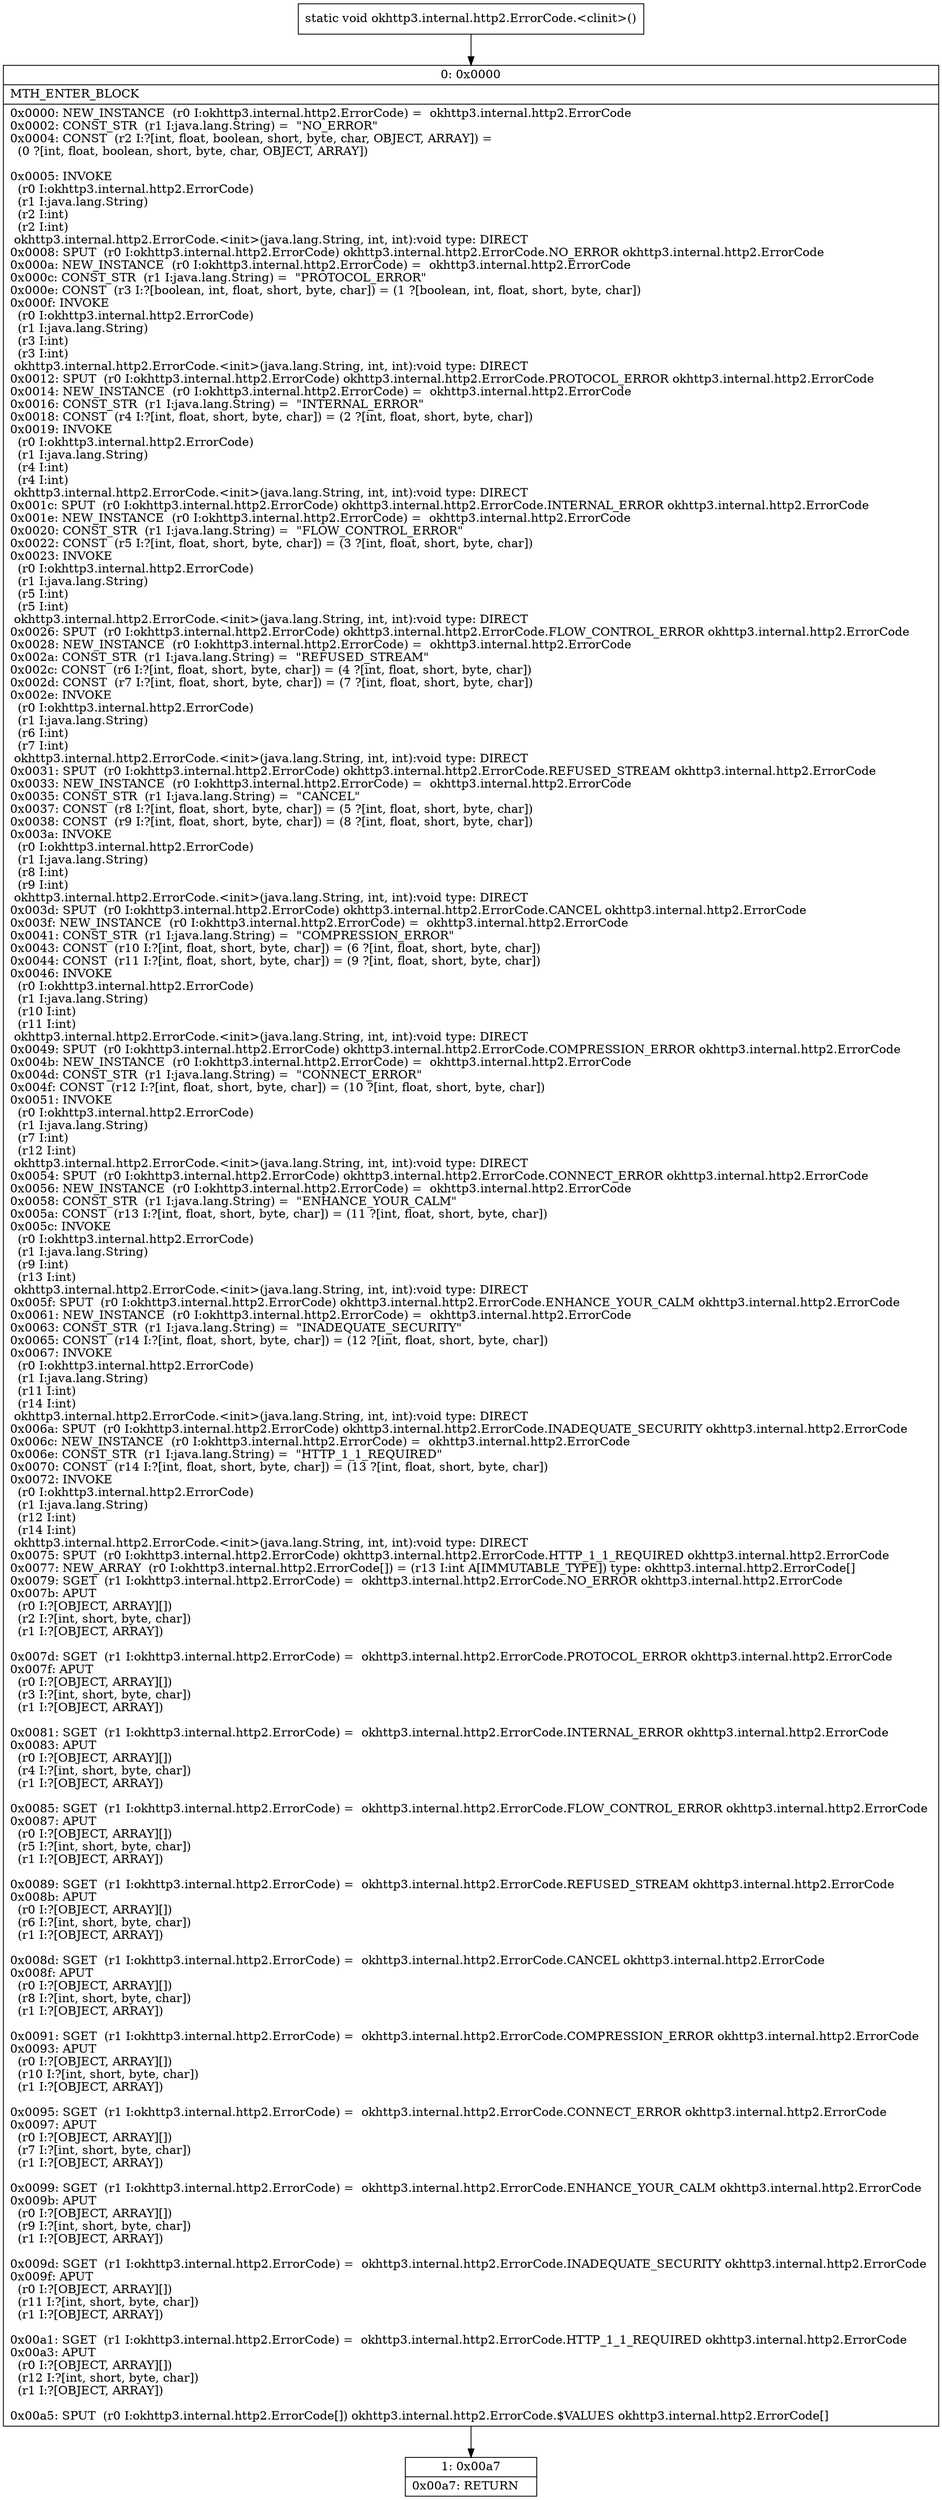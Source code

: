 digraph "CFG forokhttp3.internal.http2.ErrorCode.\<clinit\>()V" {
Node_0 [shape=record,label="{0\:\ 0x0000|MTH_ENTER_BLOCK\l|0x0000: NEW_INSTANCE  (r0 I:okhttp3.internal.http2.ErrorCode) =  okhttp3.internal.http2.ErrorCode \l0x0002: CONST_STR  (r1 I:java.lang.String) =  \"NO_ERROR\" \l0x0004: CONST  (r2 I:?[int, float, boolean, short, byte, char, OBJECT, ARRAY]) = \l  (0 ?[int, float, boolean, short, byte, char, OBJECT, ARRAY])\l \l0x0005: INVOKE  \l  (r0 I:okhttp3.internal.http2.ErrorCode)\l  (r1 I:java.lang.String)\l  (r2 I:int)\l  (r2 I:int)\l okhttp3.internal.http2.ErrorCode.\<init\>(java.lang.String, int, int):void type: DIRECT \l0x0008: SPUT  (r0 I:okhttp3.internal.http2.ErrorCode) okhttp3.internal.http2.ErrorCode.NO_ERROR okhttp3.internal.http2.ErrorCode \l0x000a: NEW_INSTANCE  (r0 I:okhttp3.internal.http2.ErrorCode) =  okhttp3.internal.http2.ErrorCode \l0x000c: CONST_STR  (r1 I:java.lang.String) =  \"PROTOCOL_ERROR\" \l0x000e: CONST  (r3 I:?[boolean, int, float, short, byte, char]) = (1 ?[boolean, int, float, short, byte, char]) \l0x000f: INVOKE  \l  (r0 I:okhttp3.internal.http2.ErrorCode)\l  (r1 I:java.lang.String)\l  (r3 I:int)\l  (r3 I:int)\l okhttp3.internal.http2.ErrorCode.\<init\>(java.lang.String, int, int):void type: DIRECT \l0x0012: SPUT  (r0 I:okhttp3.internal.http2.ErrorCode) okhttp3.internal.http2.ErrorCode.PROTOCOL_ERROR okhttp3.internal.http2.ErrorCode \l0x0014: NEW_INSTANCE  (r0 I:okhttp3.internal.http2.ErrorCode) =  okhttp3.internal.http2.ErrorCode \l0x0016: CONST_STR  (r1 I:java.lang.String) =  \"INTERNAL_ERROR\" \l0x0018: CONST  (r4 I:?[int, float, short, byte, char]) = (2 ?[int, float, short, byte, char]) \l0x0019: INVOKE  \l  (r0 I:okhttp3.internal.http2.ErrorCode)\l  (r1 I:java.lang.String)\l  (r4 I:int)\l  (r4 I:int)\l okhttp3.internal.http2.ErrorCode.\<init\>(java.lang.String, int, int):void type: DIRECT \l0x001c: SPUT  (r0 I:okhttp3.internal.http2.ErrorCode) okhttp3.internal.http2.ErrorCode.INTERNAL_ERROR okhttp3.internal.http2.ErrorCode \l0x001e: NEW_INSTANCE  (r0 I:okhttp3.internal.http2.ErrorCode) =  okhttp3.internal.http2.ErrorCode \l0x0020: CONST_STR  (r1 I:java.lang.String) =  \"FLOW_CONTROL_ERROR\" \l0x0022: CONST  (r5 I:?[int, float, short, byte, char]) = (3 ?[int, float, short, byte, char]) \l0x0023: INVOKE  \l  (r0 I:okhttp3.internal.http2.ErrorCode)\l  (r1 I:java.lang.String)\l  (r5 I:int)\l  (r5 I:int)\l okhttp3.internal.http2.ErrorCode.\<init\>(java.lang.String, int, int):void type: DIRECT \l0x0026: SPUT  (r0 I:okhttp3.internal.http2.ErrorCode) okhttp3.internal.http2.ErrorCode.FLOW_CONTROL_ERROR okhttp3.internal.http2.ErrorCode \l0x0028: NEW_INSTANCE  (r0 I:okhttp3.internal.http2.ErrorCode) =  okhttp3.internal.http2.ErrorCode \l0x002a: CONST_STR  (r1 I:java.lang.String) =  \"REFUSED_STREAM\" \l0x002c: CONST  (r6 I:?[int, float, short, byte, char]) = (4 ?[int, float, short, byte, char]) \l0x002d: CONST  (r7 I:?[int, float, short, byte, char]) = (7 ?[int, float, short, byte, char]) \l0x002e: INVOKE  \l  (r0 I:okhttp3.internal.http2.ErrorCode)\l  (r1 I:java.lang.String)\l  (r6 I:int)\l  (r7 I:int)\l okhttp3.internal.http2.ErrorCode.\<init\>(java.lang.String, int, int):void type: DIRECT \l0x0031: SPUT  (r0 I:okhttp3.internal.http2.ErrorCode) okhttp3.internal.http2.ErrorCode.REFUSED_STREAM okhttp3.internal.http2.ErrorCode \l0x0033: NEW_INSTANCE  (r0 I:okhttp3.internal.http2.ErrorCode) =  okhttp3.internal.http2.ErrorCode \l0x0035: CONST_STR  (r1 I:java.lang.String) =  \"CANCEL\" \l0x0037: CONST  (r8 I:?[int, float, short, byte, char]) = (5 ?[int, float, short, byte, char]) \l0x0038: CONST  (r9 I:?[int, float, short, byte, char]) = (8 ?[int, float, short, byte, char]) \l0x003a: INVOKE  \l  (r0 I:okhttp3.internal.http2.ErrorCode)\l  (r1 I:java.lang.String)\l  (r8 I:int)\l  (r9 I:int)\l okhttp3.internal.http2.ErrorCode.\<init\>(java.lang.String, int, int):void type: DIRECT \l0x003d: SPUT  (r0 I:okhttp3.internal.http2.ErrorCode) okhttp3.internal.http2.ErrorCode.CANCEL okhttp3.internal.http2.ErrorCode \l0x003f: NEW_INSTANCE  (r0 I:okhttp3.internal.http2.ErrorCode) =  okhttp3.internal.http2.ErrorCode \l0x0041: CONST_STR  (r1 I:java.lang.String) =  \"COMPRESSION_ERROR\" \l0x0043: CONST  (r10 I:?[int, float, short, byte, char]) = (6 ?[int, float, short, byte, char]) \l0x0044: CONST  (r11 I:?[int, float, short, byte, char]) = (9 ?[int, float, short, byte, char]) \l0x0046: INVOKE  \l  (r0 I:okhttp3.internal.http2.ErrorCode)\l  (r1 I:java.lang.String)\l  (r10 I:int)\l  (r11 I:int)\l okhttp3.internal.http2.ErrorCode.\<init\>(java.lang.String, int, int):void type: DIRECT \l0x0049: SPUT  (r0 I:okhttp3.internal.http2.ErrorCode) okhttp3.internal.http2.ErrorCode.COMPRESSION_ERROR okhttp3.internal.http2.ErrorCode \l0x004b: NEW_INSTANCE  (r0 I:okhttp3.internal.http2.ErrorCode) =  okhttp3.internal.http2.ErrorCode \l0x004d: CONST_STR  (r1 I:java.lang.String) =  \"CONNECT_ERROR\" \l0x004f: CONST  (r12 I:?[int, float, short, byte, char]) = (10 ?[int, float, short, byte, char]) \l0x0051: INVOKE  \l  (r0 I:okhttp3.internal.http2.ErrorCode)\l  (r1 I:java.lang.String)\l  (r7 I:int)\l  (r12 I:int)\l okhttp3.internal.http2.ErrorCode.\<init\>(java.lang.String, int, int):void type: DIRECT \l0x0054: SPUT  (r0 I:okhttp3.internal.http2.ErrorCode) okhttp3.internal.http2.ErrorCode.CONNECT_ERROR okhttp3.internal.http2.ErrorCode \l0x0056: NEW_INSTANCE  (r0 I:okhttp3.internal.http2.ErrorCode) =  okhttp3.internal.http2.ErrorCode \l0x0058: CONST_STR  (r1 I:java.lang.String) =  \"ENHANCE_YOUR_CALM\" \l0x005a: CONST  (r13 I:?[int, float, short, byte, char]) = (11 ?[int, float, short, byte, char]) \l0x005c: INVOKE  \l  (r0 I:okhttp3.internal.http2.ErrorCode)\l  (r1 I:java.lang.String)\l  (r9 I:int)\l  (r13 I:int)\l okhttp3.internal.http2.ErrorCode.\<init\>(java.lang.String, int, int):void type: DIRECT \l0x005f: SPUT  (r0 I:okhttp3.internal.http2.ErrorCode) okhttp3.internal.http2.ErrorCode.ENHANCE_YOUR_CALM okhttp3.internal.http2.ErrorCode \l0x0061: NEW_INSTANCE  (r0 I:okhttp3.internal.http2.ErrorCode) =  okhttp3.internal.http2.ErrorCode \l0x0063: CONST_STR  (r1 I:java.lang.String) =  \"INADEQUATE_SECURITY\" \l0x0065: CONST  (r14 I:?[int, float, short, byte, char]) = (12 ?[int, float, short, byte, char]) \l0x0067: INVOKE  \l  (r0 I:okhttp3.internal.http2.ErrorCode)\l  (r1 I:java.lang.String)\l  (r11 I:int)\l  (r14 I:int)\l okhttp3.internal.http2.ErrorCode.\<init\>(java.lang.String, int, int):void type: DIRECT \l0x006a: SPUT  (r0 I:okhttp3.internal.http2.ErrorCode) okhttp3.internal.http2.ErrorCode.INADEQUATE_SECURITY okhttp3.internal.http2.ErrorCode \l0x006c: NEW_INSTANCE  (r0 I:okhttp3.internal.http2.ErrorCode) =  okhttp3.internal.http2.ErrorCode \l0x006e: CONST_STR  (r1 I:java.lang.String) =  \"HTTP_1_1_REQUIRED\" \l0x0070: CONST  (r14 I:?[int, float, short, byte, char]) = (13 ?[int, float, short, byte, char]) \l0x0072: INVOKE  \l  (r0 I:okhttp3.internal.http2.ErrorCode)\l  (r1 I:java.lang.String)\l  (r12 I:int)\l  (r14 I:int)\l okhttp3.internal.http2.ErrorCode.\<init\>(java.lang.String, int, int):void type: DIRECT \l0x0075: SPUT  (r0 I:okhttp3.internal.http2.ErrorCode) okhttp3.internal.http2.ErrorCode.HTTP_1_1_REQUIRED okhttp3.internal.http2.ErrorCode \l0x0077: NEW_ARRAY  (r0 I:okhttp3.internal.http2.ErrorCode[]) = (r13 I:int A[IMMUTABLE_TYPE]) type: okhttp3.internal.http2.ErrorCode[] \l0x0079: SGET  (r1 I:okhttp3.internal.http2.ErrorCode) =  okhttp3.internal.http2.ErrorCode.NO_ERROR okhttp3.internal.http2.ErrorCode \l0x007b: APUT  \l  (r0 I:?[OBJECT, ARRAY][])\l  (r2 I:?[int, short, byte, char])\l  (r1 I:?[OBJECT, ARRAY])\l \l0x007d: SGET  (r1 I:okhttp3.internal.http2.ErrorCode) =  okhttp3.internal.http2.ErrorCode.PROTOCOL_ERROR okhttp3.internal.http2.ErrorCode \l0x007f: APUT  \l  (r0 I:?[OBJECT, ARRAY][])\l  (r3 I:?[int, short, byte, char])\l  (r1 I:?[OBJECT, ARRAY])\l \l0x0081: SGET  (r1 I:okhttp3.internal.http2.ErrorCode) =  okhttp3.internal.http2.ErrorCode.INTERNAL_ERROR okhttp3.internal.http2.ErrorCode \l0x0083: APUT  \l  (r0 I:?[OBJECT, ARRAY][])\l  (r4 I:?[int, short, byte, char])\l  (r1 I:?[OBJECT, ARRAY])\l \l0x0085: SGET  (r1 I:okhttp3.internal.http2.ErrorCode) =  okhttp3.internal.http2.ErrorCode.FLOW_CONTROL_ERROR okhttp3.internal.http2.ErrorCode \l0x0087: APUT  \l  (r0 I:?[OBJECT, ARRAY][])\l  (r5 I:?[int, short, byte, char])\l  (r1 I:?[OBJECT, ARRAY])\l \l0x0089: SGET  (r1 I:okhttp3.internal.http2.ErrorCode) =  okhttp3.internal.http2.ErrorCode.REFUSED_STREAM okhttp3.internal.http2.ErrorCode \l0x008b: APUT  \l  (r0 I:?[OBJECT, ARRAY][])\l  (r6 I:?[int, short, byte, char])\l  (r1 I:?[OBJECT, ARRAY])\l \l0x008d: SGET  (r1 I:okhttp3.internal.http2.ErrorCode) =  okhttp3.internal.http2.ErrorCode.CANCEL okhttp3.internal.http2.ErrorCode \l0x008f: APUT  \l  (r0 I:?[OBJECT, ARRAY][])\l  (r8 I:?[int, short, byte, char])\l  (r1 I:?[OBJECT, ARRAY])\l \l0x0091: SGET  (r1 I:okhttp3.internal.http2.ErrorCode) =  okhttp3.internal.http2.ErrorCode.COMPRESSION_ERROR okhttp3.internal.http2.ErrorCode \l0x0093: APUT  \l  (r0 I:?[OBJECT, ARRAY][])\l  (r10 I:?[int, short, byte, char])\l  (r1 I:?[OBJECT, ARRAY])\l \l0x0095: SGET  (r1 I:okhttp3.internal.http2.ErrorCode) =  okhttp3.internal.http2.ErrorCode.CONNECT_ERROR okhttp3.internal.http2.ErrorCode \l0x0097: APUT  \l  (r0 I:?[OBJECT, ARRAY][])\l  (r7 I:?[int, short, byte, char])\l  (r1 I:?[OBJECT, ARRAY])\l \l0x0099: SGET  (r1 I:okhttp3.internal.http2.ErrorCode) =  okhttp3.internal.http2.ErrorCode.ENHANCE_YOUR_CALM okhttp3.internal.http2.ErrorCode \l0x009b: APUT  \l  (r0 I:?[OBJECT, ARRAY][])\l  (r9 I:?[int, short, byte, char])\l  (r1 I:?[OBJECT, ARRAY])\l \l0x009d: SGET  (r1 I:okhttp3.internal.http2.ErrorCode) =  okhttp3.internal.http2.ErrorCode.INADEQUATE_SECURITY okhttp3.internal.http2.ErrorCode \l0x009f: APUT  \l  (r0 I:?[OBJECT, ARRAY][])\l  (r11 I:?[int, short, byte, char])\l  (r1 I:?[OBJECT, ARRAY])\l \l0x00a1: SGET  (r1 I:okhttp3.internal.http2.ErrorCode) =  okhttp3.internal.http2.ErrorCode.HTTP_1_1_REQUIRED okhttp3.internal.http2.ErrorCode \l0x00a3: APUT  \l  (r0 I:?[OBJECT, ARRAY][])\l  (r12 I:?[int, short, byte, char])\l  (r1 I:?[OBJECT, ARRAY])\l \l0x00a5: SPUT  (r0 I:okhttp3.internal.http2.ErrorCode[]) okhttp3.internal.http2.ErrorCode.$VALUES okhttp3.internal.http2.ErrorCode[] \l}"];
Node_1 [shape=record,label="{1\:\ 0x00a7|0x00a7: RETURN   \l}"];
MethodNode[shape=record,label="{static void okhttp3.internal.http2.ErrorCode.\<clinit\>() }"];
MethodNode -> Node_0;
Node_0 -> Node_1;
}

